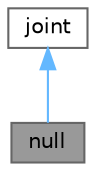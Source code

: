 digraph "null"
{
 // LATEX_PDF_SIZE
  bgcolor="transparent";
  edge [fontname=Helvetica,fontsize=10,labelfontname=Helvetica,labelfontsize=10];
  node [fontname=Helvetica,fontsize=10,shape=box,height=0.2,width=0.4];
  Node1 [id="Node000001",label="null",height=0.2,width=0.4,color="gray40", fillcolor="grey60", style="filled", fontcolor="black",tooltip="Null joint for the root-body."];
  Node2 -> Node1 [id="edge1_Node000001_Node000002",dir="back",color="steelblue1",style="solid",tooltip=" "];
  Node2 [id="Node000002",label="joint",height=0.2,width=0.4,color="gray40", fillcolor="white", style="filled",URL="$classFoam_1_1RBD_1_1joint.html",tooltip="Abstract base-class for all rigid-body joints."];
}
